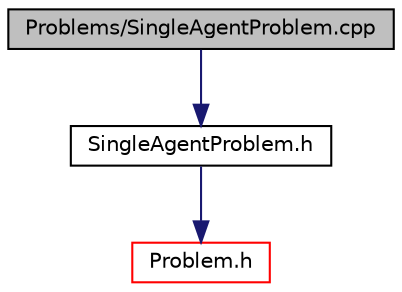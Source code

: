 digraph "Problems/SingleAgentProblem.cpp"
{
 // INTERACTIVE_SVG=YES
 // LATEX_PDF_SIZE
  edge [fontname="Helvetica",fontsize="10",labelfontname="Helvetica",labelfontsize="10"];
  node [fontname="Helvetica",fontsize="10",shape=record];
  Node1 [label="Problems/SingleAgentProblem.cpp",height=0.2,width=0.4,color="black", fillcolor="grey75", style="filled", fontcolor="black",tooltip=" "];
  Node1 -> Node2 [color="midnightblue",fontsize="10",style="solid",fontname="Helvetica"];
  Node2 [label="SingleAgentProblem.h",height=0.2,width=0.4,color="black", fillcolor="white", style="filled",URL="$SingleAgentProblem_8h.html",tooltip=" "];
  Node2 -> Node3 [color="midnightblue",fontsize="10",style="solid",fontname="Helvetica"];
  Node3 [label="Problem.h",height=0.2,width=0.4,color="red", fillcolor="white", style="filled",URL="$Problem_8h.html",tooltip=" "];
}
